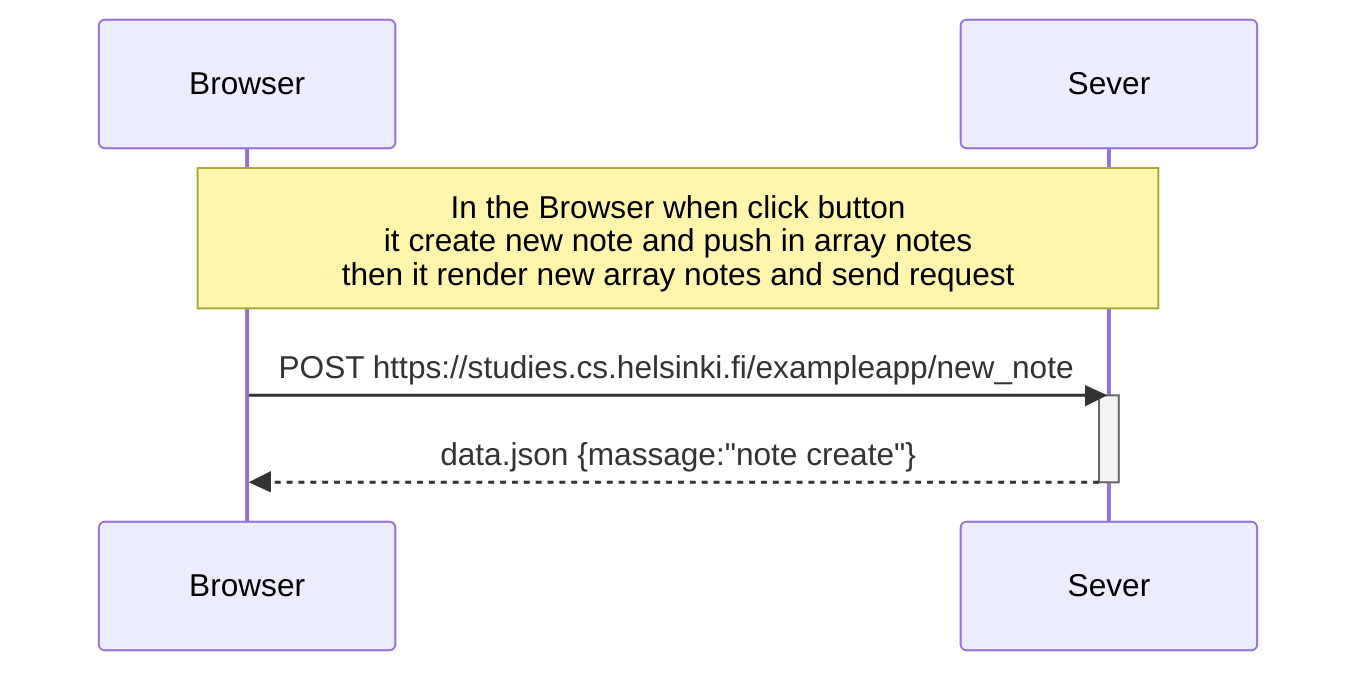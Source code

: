 sequenceDiagram
    participant Browser
    participant Sever

    Note over Browser,Sever :In the Browser when click button<br> it create new note and push in array notes <br>then it render new array notes and send request 
    Browser ->> Sever: POST https://studies.cs.helsinki.fi/exampleapp/new_note
    activate Sever
    Sever -->> Browser: data.json {massage:"note create"}
    deactivate Sever